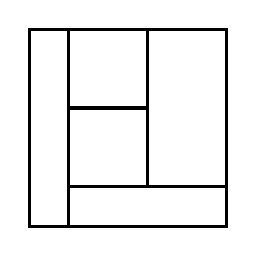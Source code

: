 \begin{tikzpicture}[very thick, scale=.5]
    \draw (0,0) rectangle (1,5);
    \draw (1,3) rectangle (3,5);
    \draw (1,1) rectangle (3,3);
    \draw (3,1) rectangle (5,5);
    \draw (1,0) rectangle (5,1);
\end{tikzpicture}
